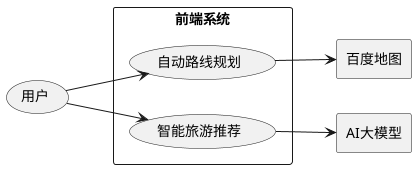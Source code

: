 @startuml

left to right direction

:用户: as (user)

rectangle 前端系统 as (frontend) {
    usecase "自动路线规划" as (route)
    usecase "智能旅游推荐" as (recommend)
}

rectangle 百度地图 as (baidu) {
}

rectangle AI大模型 as (AI) {
}

(user) --> (route)
(user) --> (recommend)

(route) --> (baidu)
(recommend) --> (AI)


@enduml